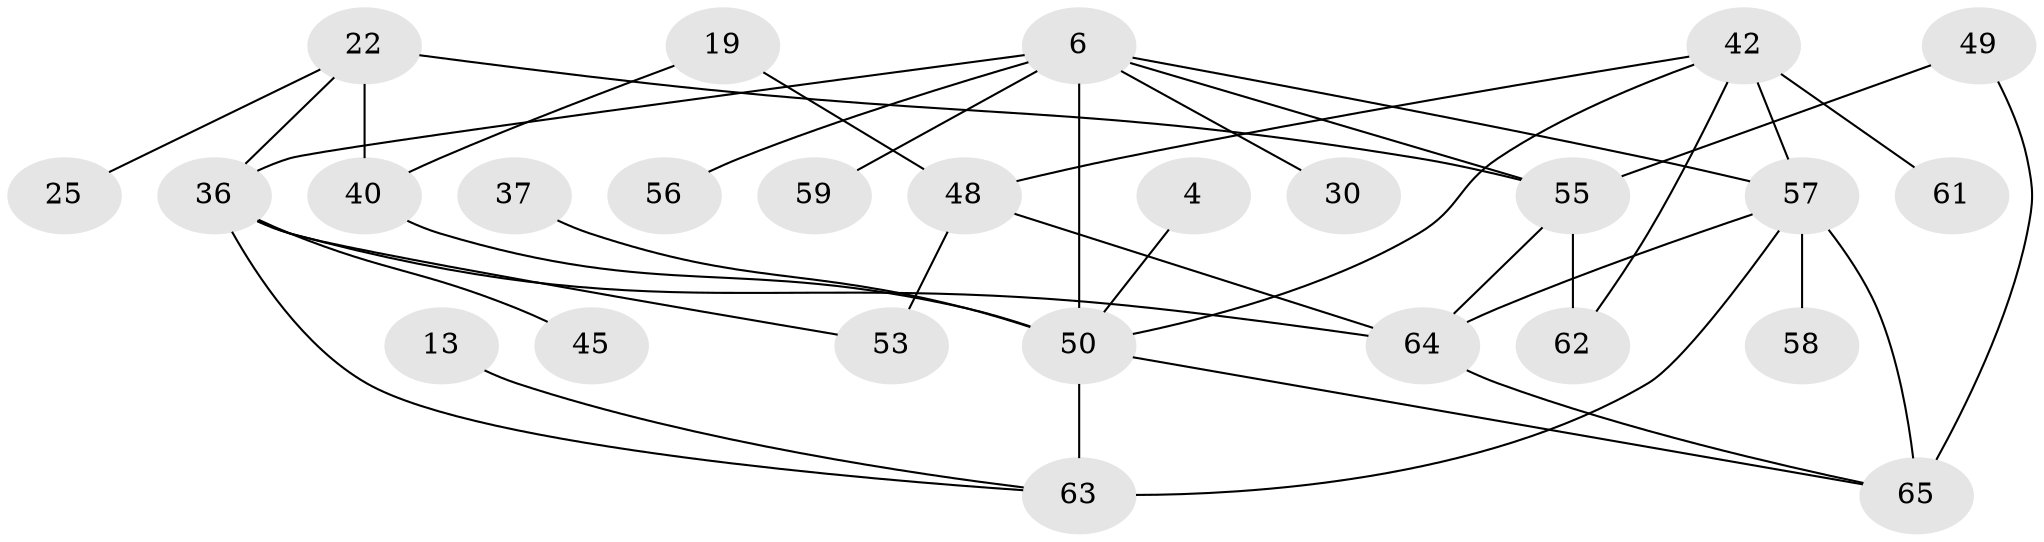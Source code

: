 // original degree distribution, {3: 0.18461538461538463, 7: 0.015384615384615385, 5: 0.046153846153846156, 1: 0.24615384615384617, 6: 0.06153846153846154, 8: 0.015384615384615385, 4: 0.13846153846153847, 2: 0.2923076923076923}
// Generated by graph-tools (version 1.1) at 2025/45/03/04/25 21:45:52]
// undirected, 26 vertices, 39 edges
graph export_dot {
graph [start="1"]
  node [color=gray90,style=filled];
  4;
  6 [super="+3"];
  13;
  19;
  22;
  25;
  30;
  36 [super="+35+24"];
  37;
  40 [super="+12"];
  42 [super="+39"];
  45;
  48 [super="+23"];
  49 [super="+27"];
  50 [super="+7+2"];
  53;
  55 [super="+38+46"];
  56;
  57 [super="+32+28+9"];
  58;
  59;
  61 [super="+60"];
  62;
  63 [super="+52"];
  64 [super="+43+51"];
  65 [super="+11+41"];
  4 -- 50;
  6 -- 30;
  6 -- 56;
  6 -- 59 [weight=2];
  6 -- 55 [weight=2];
  6 -- 50 [weight=2];
  6 -- 57;
  6 -- 36 [weight=2];
  13 -- 63;
  19 -- 40;
  19 -- 48;
  22 -- 25;
  22 -- 40 [weight=2];
  22 -- 36;
  22 -- 55 [weight=2];
  36 -- 63;
  36 -- 64;
  36 -- 53;
  36 -- 45;
  37 -- 50;
  40 -- 50;
  42 -- 48;
  42 -- 50;
  42 -- 57 [weight=2];
  42 -- 61;
  42 -- 62;
  48 -- 53;
  48 -- 64 [weight=2];
  49 -- 65;
  49 -- 55;
  50 -- 63 [weight=3];
  50 -- 65;
  55 -- 64 [weight=2];
  55 -- 62;
  57 -- 65 [weight=2];
  57 -- 58;
  57 -- 63;
  57 -- 64;
  64 -- 65;
}

